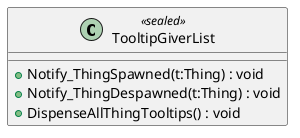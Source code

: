 @startuml
class TooltipGiverList <<sealed>> {
    + Notify_ThingSpawned(t:Thing) : void
    + Notify_ThingDespawned(t:Thing) : void
    + DispenseAllThingTooltips() : void
}
@enduml
